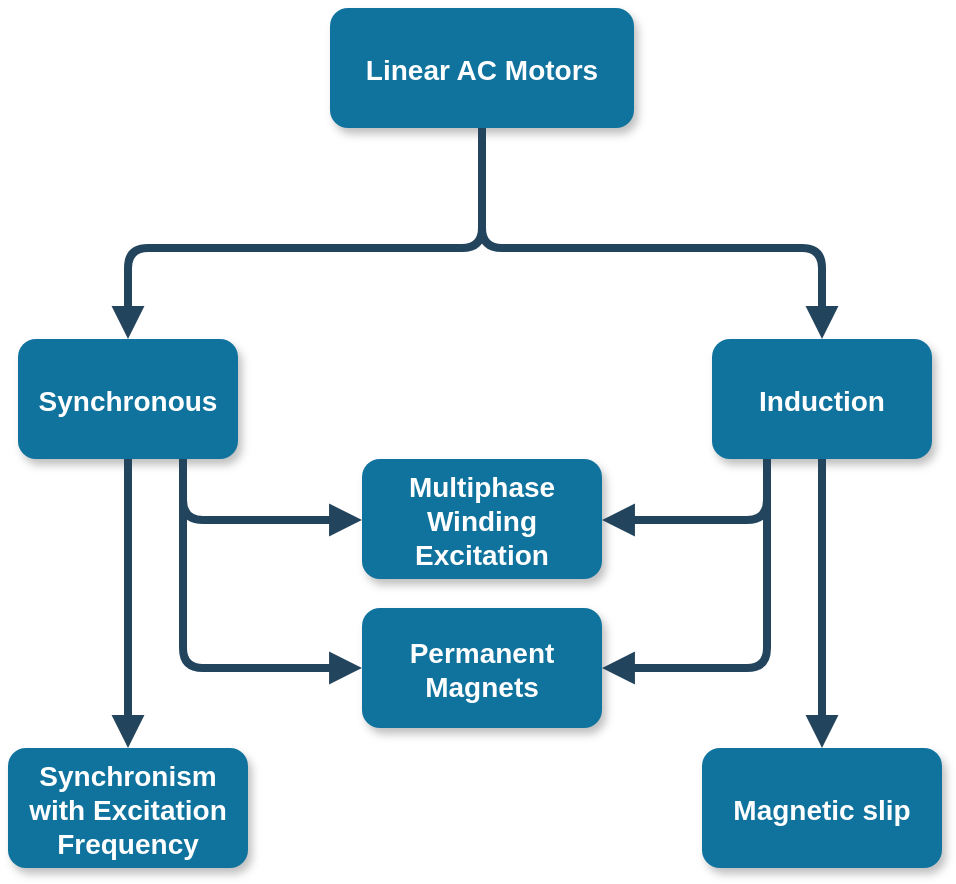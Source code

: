 <mxfile version="15.8.3" type="device"><diagram name="Page-1" id="97916047-d0de-89f5-080d-49f4d83e522f"><mxGraphModel dx="462" dy="733" grid="1" gridSize="10" guides="1" tooltips="1" connect="1" arrows="1" fold="1" page="1" pageScale="1.5" pageWidth="1169" pageHeight="827" background="none" math="0" shadow="0"><root><mxCell id="0"/><mxCell id="1" parent="0"/><mxCell id="2" value="Linear AC Motors" style="rounded=1;fillColor=#10739E;strokeColor=none;shadow=1;gradientColor=none;fontStyle=1;fontColor=#FFFFFF;fontSize=14;" parent="1" vertex="1"><mxGeometry x="696" y="410" width="152" height="60" as="geometry"/></mxCell><mxCell id="4" value="Synchronous" style="rounded=1;fillColor=#10739E;strokeColor=none;shadow=1;gradientColor=none;fontStyle=1;fontColor=#FFFFFF;fontSize=14;" parent="1" vertex="1"><mxGeometry x="540" y="575.5" width="110" height="60" as="geometry"/></mxCell><mxCell id="8" value="Synchronism&#10;with Excitation&#10;Frequency" style="rounded=1;fillColor=#10739E;strokeColor=none;shadow=1;gradientColor=none;fontStyle=1;fontColor=#FFFFFF;fontSize=14;" parent="1" vertex="1"><mxGeometry x="535" y="780" width="120" height="60" as="geometry"/></mxCell><mxCell id="13" value="Permanent&#10;Magnets" style="rounded=1;fillColor=#10739E;strokeColor=none;shadow=1;gradientColor=none;fontStyle=1;fontColor=#FFFFFF;fontSize=14;" parent="1" vertex="1"><mxGeometry x="712" y="710" width="120" height="60" as="geometry"/></mxCell><mxCell id="19" value="Magnetic slip" style="rounded=1;fillColor=#10739E;strokeColor=none;shadow=1;gradientColor=none;fontStyle=1;fontColor=#FFFFFF;fontSize=14;" parent="1" vertex="1"><mxGeometry x="882" y="780" width="120" height="60" as="geometry"/></mxCell><mxCell id="31" value="" style="edgeStyle=elbowEdgeStyle;elbow=vertical;strokeWidth=4;endArrow=block;endFill=1;fontStyle=1;strokeColor=#23445D;exitX=0.5;exitY=1;exitDx=0;exitDy=0;labelBackgroundColor=default;fontColor=default;entryX=0.5;entryY=0;entryDx=0;entryDy=0;" parent="1" source="2" target="4" edge="1"><mxGeometry x="22" y="165.5" width="100" height="100" as="geometry"><mxPoint x="772" y="405.5" as="sourcePoint"/><mxPoint x="122" y="165.5" as="targetPoint"/><Array as="points"><mxPoint x="630" y="530"/><mxPoint x="520" y="440"/></Array></mxGeometry></mxCell><mxCell id="34" value="" style="edgeStyle=elbowEdgeStyle;elbow=vertical;strokeWidth=4;endArrow=block;endFill=1;fontStyle=1;strokeColor=#23445D;exitX=0.5;exitY=1;exitDx=0;exitDy=0;entryX=0.5;entryY=0;entryDx=0;entryDy=0;" parent="1" source="4" target="8" edge="1"><mxGeometry x="262" y="285.5" width="100" height="100" as="geometry"><mxPoint x="1012" y="525.5" as="sourcePoint"/><mxPoint x="560" y="850" as="targetPoint"/><Array as="points"><mxPoint x="610" y="690"/><mxPoint x="620" y="690"/><mxPoint x="660" y="690"/></Array></mxGeometry></mxCell><mxCell id="5" value="Induction" style="rounded=1;fillColor=#10739E;strokeColor=none;shadow=1;gradientColor=none;fontStyle=1;fontColor=#FFFFFF;fontSize=14;" parent="1" vertex="1"><mxGeometry x="887" y="575.5" width="110" height="60" as="geometry"/></mxCell><mxCell id="U_HNk7aZI_GKVhZ9sqsv-55" value="" style="edgeStyle=elbowEdgeStyle;elbow=vertical;strokeWidth=4;endArrow=block;endFill=1;fontStyle=1;strokeColor=#23445D;exitX=0.5;exitY=1;exitDx=0;exitDy=0;entryX=0.5;entryY=0;entryDx=0;entryDy=0;" parent="1" source="2" target="5" edge="1"><mxGeometry x="22" y="165.5" width="100" height="100" as="geometry"><mxPoint x="772" y="405.5" as="sourcePoint"/><mxPoint x="880" y="550" as="targetPoint"/><Array as="points"><mxPoint x="870" y="530"/></Array></mxGeometry></mxCell><mxCell id="U_HNk7aZI_GKVhZ9sqsv-59" value="" style="edgeStyle=elbowEdgeStyle;elbow=vertical;strokeWidth=4;endArrow=block;endFill=1;fontStyle=1;strokeColor=#23445D;exitX=0.5;exitY=1;exitDx=0;exitDy=0;entryX=0.5;entryY=0;entryDx=0;entryDy=0;" parent="1" source="5" target="19" edge="1"><mxGeometry x="367" y="200" width="100" height="100" as="geometry"><mxPoint x="1117.0" y="670" as="sourcePoint"/><mxPoint x="970" y="770" as="targetPoint"/><Array as="points"><mxPoint x="980" y="704.5"/><mxPoint x="1000" y="684.5"/><mxPoint x="980" y="704.5"/><mxPoint x="1045" y="634.5"/></Array></mxGeometry></mxCell><mxCell id="18" value="Multiphase&#10;Winding&#10;Excitation" style="rounded=1;fillColor=#10739E;strokeColor=none;shadow=1;gradientColor=none;fontStyle=1;fontColor=#FFFFFF;fontSize=14;" parent="1" vertex="1"><mxGeometry x="712" y="635.5" width="120" height="60" as="geometry"/></mxCell><mxCell id="mn3RgYjVdSD-dwBsnWIJ-61" value="" style="edgeStyle=elbowEdgeStyle;elbow=vertical;strokeWidth=4;endArrow=block;endFill=1;fontStyle=1;strokeColor=#23445D;exitX=0.25;exitY=1;exitDx=0;exitDy=0;entryX=1;entryY=0.5;entryDx=0;entryDy=0;" parent="1" source="5" target="18" edge="1"><mxGeometry x="377" y="210" width="100" height="100" as="geometry"><mxPoint x="952" y="645.5" as="sourcePoint"/><mxPoint x="952" y="760.0" as="targetPoint"/><Array as="points"><mxPoint x="860" y="666"/><mxPoint x="1010" y="694.5"/><mxPoint x="990" y="714.5"/><mxPoint x="1055" y="644.5"/></Array></mxGeometry></mxCell><mxCell id="mn3RgYjVdSD-dwBsnWIJ-62" value="" style="edgeStyle=elbowEdgeStyle;elbow=vertical;strokeWidth=4;endArrow=block;endFill=1;fontStyle=1;strokeColor=#23445D;exitX=0.25;exitY=1;exitDx=0;exitDy=0;entryX=1;entryY=0.5;entryDx=0;entryDy=0;" parent="1" source="5" target="13" edge="1"><mxGeometry x="387" y="220" width="100" height="100" as="geometry"><mxPoint x="924.5" y="645.5" as="sourcePoint"/><mxPoint x="830.0" y="675.5" as="targetPoint"/><Array as="points"><mxPoint x="870" y="740"/><mxPoint x="1020" y="704.5"/><mxPoint x="1000" y="724.5"/><mxPoint x="1065" y="654.5"/></Array></mxGeometry></mxCell><mxCell id="mn3RgYjVdSD-dwBsnWIJ-63" value="" style="edgeStyle=elbowEdgeStyle;elbow=vertical;strokeWidth=4;endArrow=block;endFill=1;fontStyle=1;strokeColor=#23445D;exitX=0.75;exitY=1;exitDx=0;exitDy=0;entryX=0;entryY=0.5;entryDx=0;entryDy=0;" parent="1" source="4" target="18" edge="1"><mxGeometry x="272" y="295.5" width="100" height="100" as="geometry"><mxPoint x="605" y="645.5" as="sourcePoint"/><mxPoint x="605" y="790.0" as="targetPoint"/><Array as="points"><mxPoint x="670" y="666"/><mxPoint x="630" y="700"/><mxPoint x="670" y="700"/></Array></mxGeometry></mxCell><mxCell id="mn3RgYjVdSD-dwBsnWIJ-64" value="" style="edgeStyle=elbowEdgeStyle;elbow=vertical;strokeWidth=4;endArrow=block;endFill=1;fontStyle=1;strokeColor=#23445D;exitX=0.75;exitY=1;exitDx=0;exitDy=0;entryX=0;entryY=0.5;entryDx=0;entryDy=0;" parent="1" source="4" target="13" edge="1"><mxGeometry x="282" y="305.5" width="100" height="100" as="geometry"><mxPoint x="632.5" y="645.5" as="sourcePoint"/><mxPoint x="710" y="675.5" as="targetPoint"/><Array as="points"><mxPoint x="650" y="740"/><mxPoint x="640" y="710"/><mxPoint x="680" y="710"/></Array></mxGeometry></mxCell></root></mxGraphModel></diagram></mxfile>
